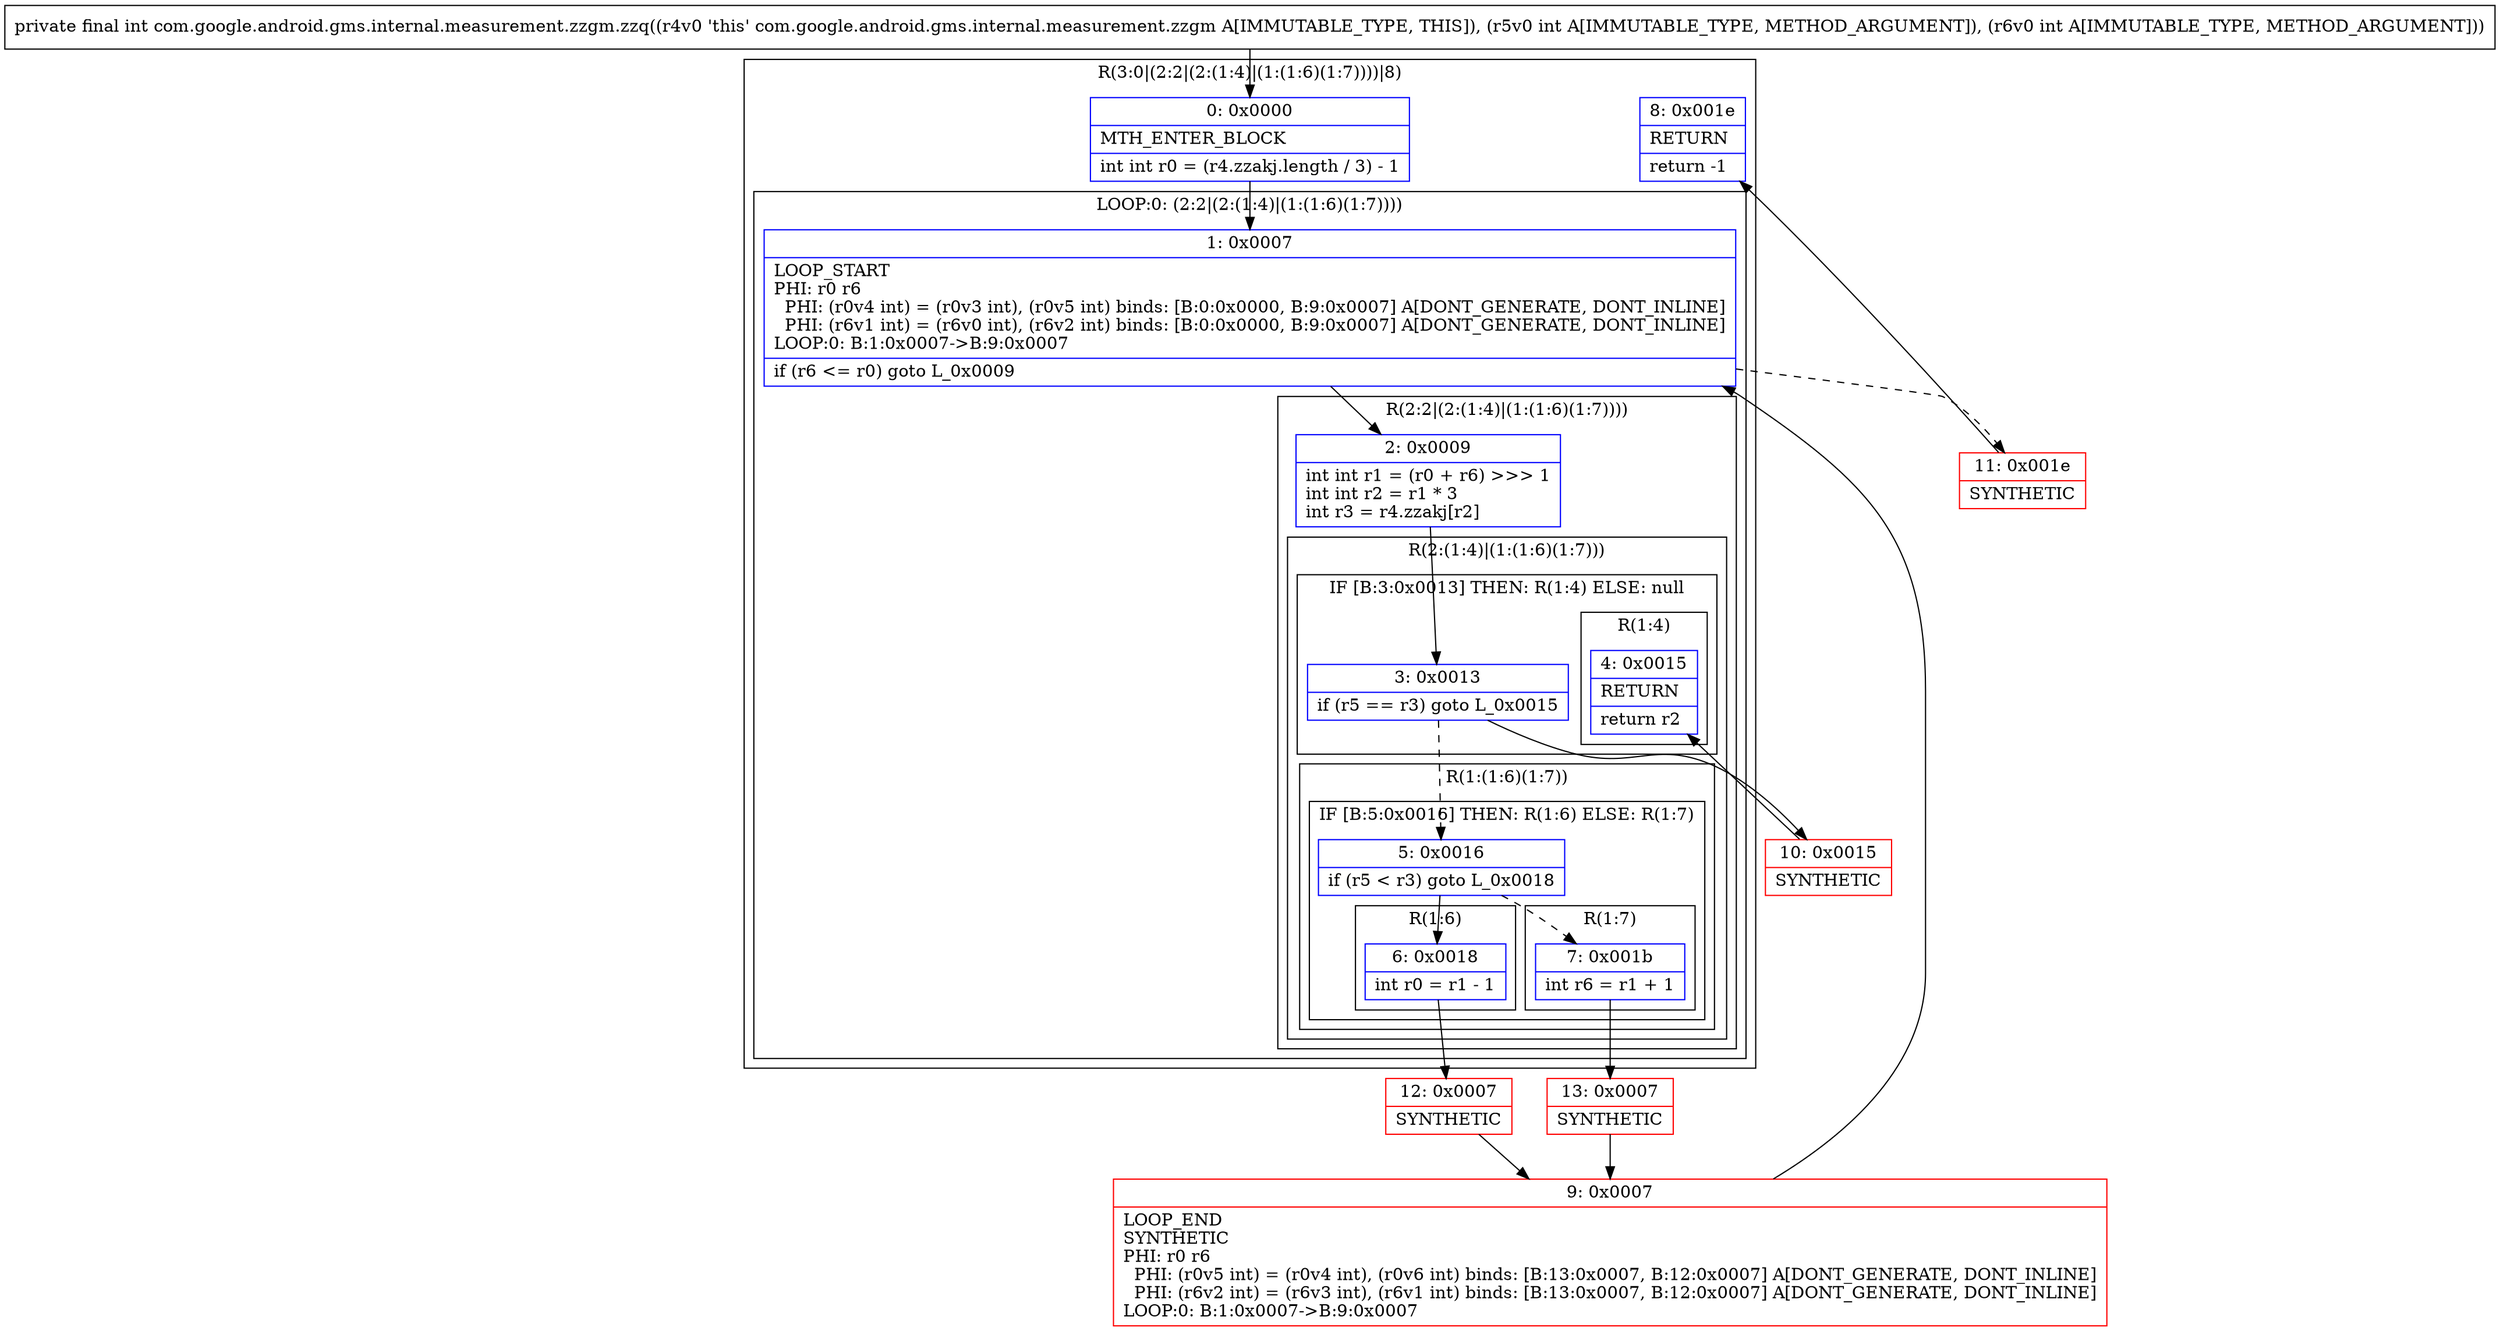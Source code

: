 digraph "CFG forcom.google.android.gms.internal.measurement.zzgm.zzq(II)I" {
subgraph cluster_Region_1655606033 {
label = "R(3:0|(2:2|(2:(1:4)|(1:(1:6)(1:7))))|8)";
node [shape=record,color=blue];
Node_0 [shape=record,label="{0\:\ 0x0000|MTH_ENTER_BLOCK\l|int int r0 = (r4.zzakj.length \/ 3) \- 1\l}"];
subgraph cluster_LoopRegion_1588254436 {
label = "LOOP:0: (2:2|(2:(1:4)|(1:(1:6)(1:7))))";
node [shape=record,color=blue];
Node_1 [shape=record,label="{1\:\ 0x0007|LOOP_START\lPHI: r0 r6 \l  PHI: (r0v4 int) = (r0v3 int), (r0v5 int) binds: [B:0:0x0000, B:9:0x0007] A[DONT_GENERATE, DONT_INLINE]\l  PHI: (r6v1 int) = (r6v0 int), (r6v2 int) binds: [B:0:0x0000, B:9:0x0007] A[DONT_GENERATE, DONT_INLINE]\lLOOP:0: B:1:0x0007\-\>B:9:0x0007\l|if (r6 \<= r0) goto L_0x0009\l}"];
subgraph cluster_Region_1070625548 {
label = "R(2:2|(2:(1:4)|(1:(1:6)(1:7))))";
node [shape=record,color=blue];
Node_2 [shape=record,label="{2\:\ 0x0009|int int r1 = (r0 + r6) \>\>\> 1\lint int r2 = r1 * 3\lint r3 = r4.zzakj[r2]\l}"];
subgraph cluster_Region_1025935314 {
label = "R(2:(1:4)|(1:(1:6)(1:7)))";
node [shape=record,color=blue];
subgraph cluster_IfRegion_1366412713 {
label = "IF [B:3:0x0013] THEN: R(1:4) ELSE: null";
node [shape=record,color=blue];
Node_3 [shape=record,label="{3\:\ 0x0013|if (r5 == r3) goto L_0x0015\l}"];
subgraph cluster_Region_1499741591 {
label = "R(1:4)";
node [shape=record,color=blue];
Node_4 [shape=record,label="{4\:\ 0x0015|RETURN\l|return r2\l}"];
}
}
subgraph cluster_Region_2126477433 {
label = "R(1:(1:6)(1:7))";
node [shape=record,color=blue];
subgraph cluster_IfRegion_1829080216 {
label = "IF [B:5:0x0016] THEN: R(1:6) ELSE: R(1:7)";
node [shape=record,color=blue];
Node_5 [shape=record,label="{5\:\ 0x0016|if (r5 \< r3) goto L_0x0018\l}"];
subgraph cluster_Region_642436552 {
label = "R(1:6)";
node [shape=record,color=blue];
Node_6 [shape=record,label="{6\:\ 0x0018|int r0 = r1 \- 1\l}"];
}
subgraph cluster_Region_699437540 {
label = "R(1:7)";
node [shape=record,color=blue];
Node_7 [shape=record,label="{7\:\ 0x001b|int r6 = r1 + 1\l}"];
}
}
}
}
}
}
Node_8 [shape=record,label="{8\:\ 0x001e|RETURN\l|return \-1\l}"];
}
Node_9 [shape=record,color=red,label="{9\:\ 0x0007|LOOP_END\lSYNTHETIC\lPHI: r0 r6 \l  PHI: (r0v5 int) = (r0v4 int), (r0v6 int) binds: [B:13:0x0007, B:12:0x0007] A[DONT_GENERATE, DONT_INLINE]\l  PHI: (r6v2 int) = (r6v3 int), (r6v1 int) binds: [B:13:0x0007, B:12:0x0007] A[DONT_GENERATE, DONT_INLINE]\lLOOP:0: B:1:0x0007\-\>B:9:0x0007\l}"];
Node_10 [shape=record,color=red,label="{10\:\ 0x0015|SYNTHETIC\l}"];
Node_11 [shape=record,color=red,label="{11\:\ 0x001e|SYNTHETIC\l}"];
Node_12 [shape=record,color=red,label="{12\:\ 0x0007|SYNTHETIC\l}"];
Node_13 [shape=record,color=red,label="{13\:\ 0x0007|SYNTHETIC\l}"];
MethodNode[shape=record,label="{private final int com.google.android.gms.internal.measurement.zzgm.zzq((r4v0 'this' com.google.android.gms.internal.measurement.zzgm A[IMMUTABLE_TYPE, THIS]), (r5v0 int A[IMMUTABLE_TYPE, METHOD_ARGUMENT]), (r6v0 int A[IMMUTABLE_TYPE, METHOD_ARGUMENT])) }"];
MethodNode -> Node_0;
Node_0 -> Node_1;
Node_1 -> Node_2;
Node_1 -> Node_11[style=dashed];
Node_2 -> Node_3;
Node_3 -> Node_5[style=dashed];
Node_3 -> Node_10;
Node_5 -> Node_6;
Node_5 -> Node_7[style=dashed];
Node_6 -> Node_12;
Node_7 -> Node_13;
Node_9 -> Node_1;
Node_10 -> Node_4;
Node_11 -> Node_8;
Node_12 -> Node_9;
Node_13 -> Node_9;
}


